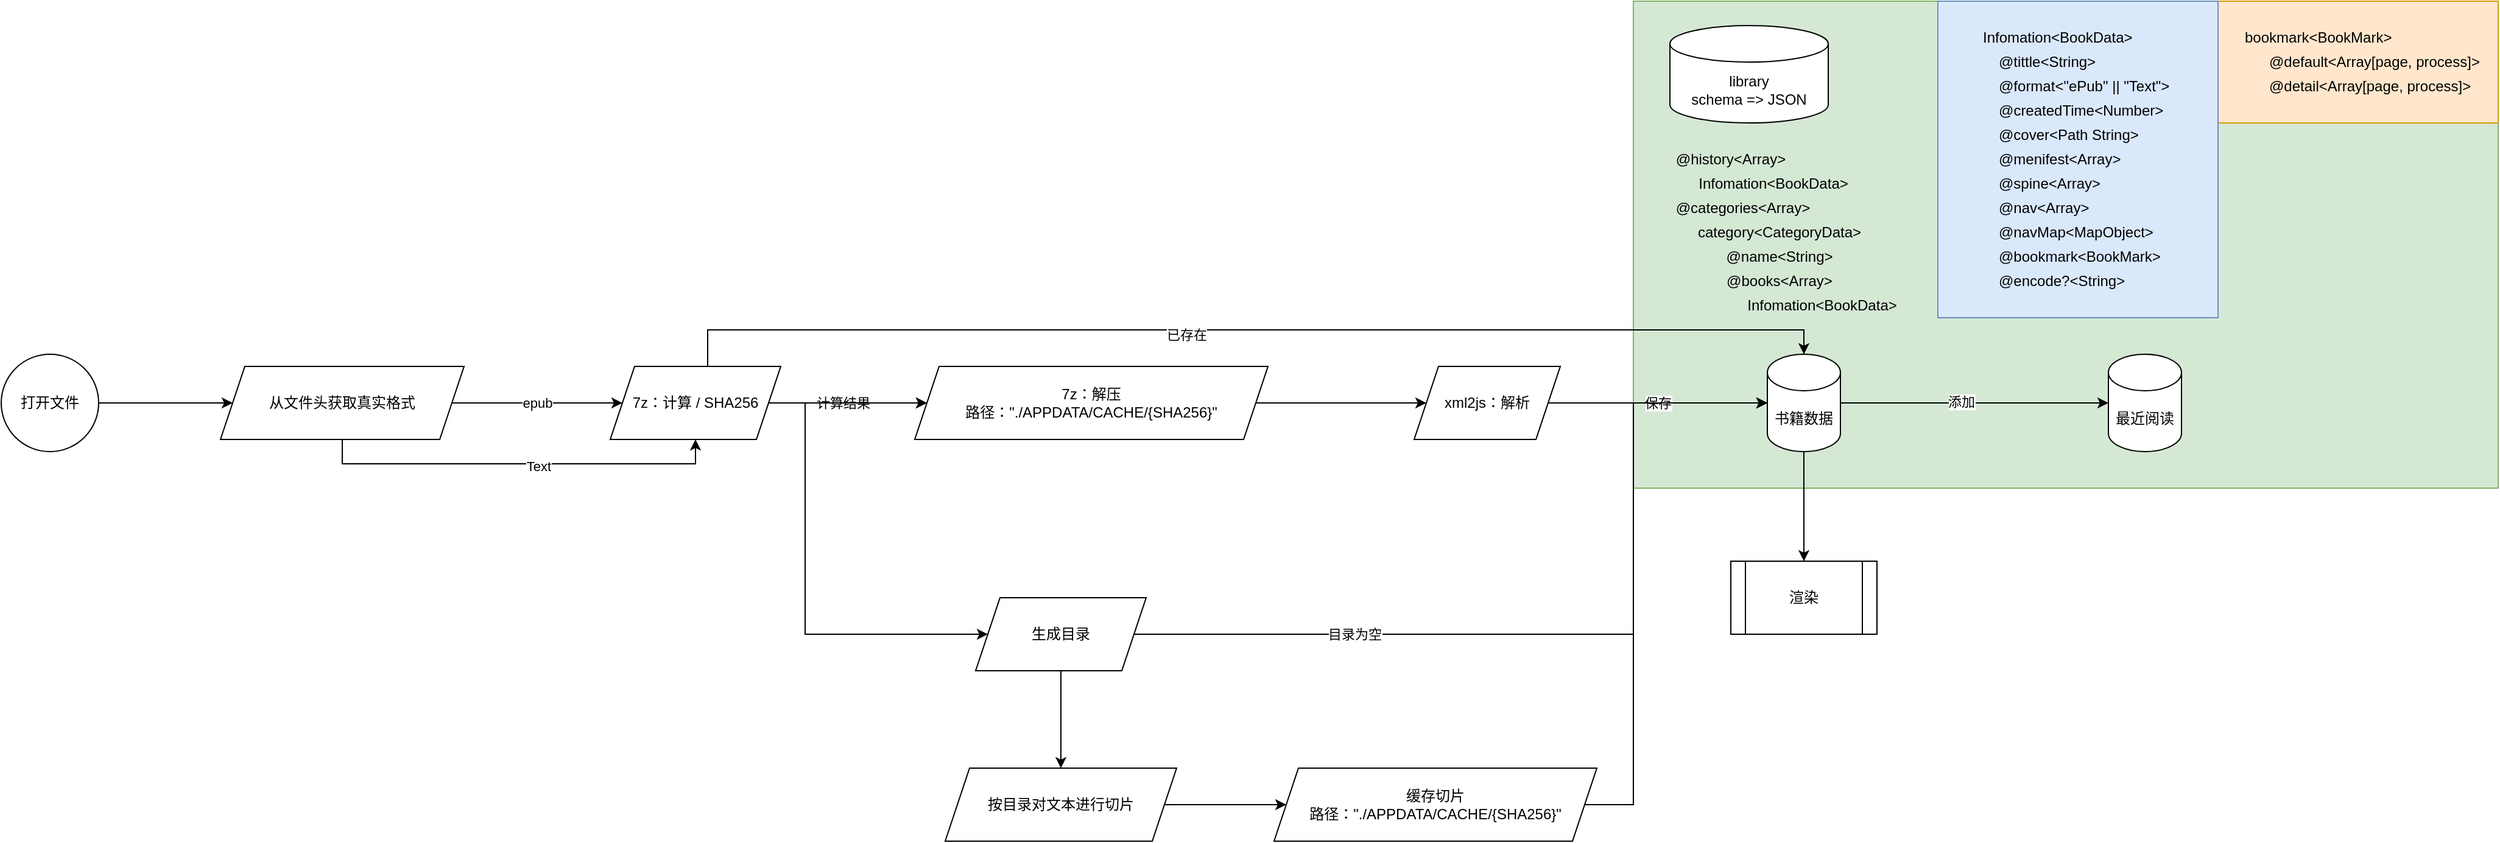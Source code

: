 <mxfile version="14.5.1" type="device"><diagram id="ysxK_jMySqTAsfzdBO85" name="Main"><mxGraphModel dx="1609" dy="553" grid="1" gridSize="10" guides="1" tooltips="1" connect="1" arrows="1" fold="1" page="1" pageScale="1" pageWidth="827" pageHeight="1169" math="0" shadow="0"><root><mxCell id="0"/><mxCell id="1" parent="0"/><mxCell id="eP8TpQ_HouzsNRrUKAaG-33" value="" style="rounded=0;whiteSpace=wrap;html=1;fillColor=#d5e8d4;strokeColor=#82b366;" vertex="1" parent="1"><mxGeometry x="1180" y="10" width="710" height="400" as="geometry"/></mxCell><mxCell id="eP8TpQ_HouzsNRrUKAaG-48" value="" style="rounded=0;whiteSpace=wrap;html=1;align=left;fillColor=#ffe6cc;strokeColor=#d79b00;" vertex="1" parent="1"><mxGeometry x="1660" y="10" width="230" height="100" as="geometry"/></mxCell><mxCell id="eP8TpQ_HouzsNRrUKAaG-42" value="" style="rounded=0;whiteSpace=wrap;html=1;align=left;fillColor=#dae8fc;strokeColor=#6c8ebf;" vertex="1" parent="1"><mxGeometry x="1430" y="10" width="230" height="260" as="geometry"/></mxCell><mxCell id="eP8TpQ_HouzsNRrUKAaG-2" style="edgeStyle=orthogonalEdgeStyle;rounded=0;orthogonalLoop=1;jettySize=auto;html=1;" edge="1" parent="1" source="kHPO8SvpmiolKtFZXKbB-1" target="eP8TpQ_HouzsNRrUKAaG-1"><mxGeometry relative="1" as="geometry"/></mxCell><mxCell id="kHPO8SvpmiolKtFZXKbB-1" value="打开文件" style="ellipse;whiteSpace=wrap;html=1;aspect=fixed;" parent="1" vertex="1"><mxGeometry x="-160" y="300" width="80" height="80" as="geometry"/></mxCell><mxCell id="kHPO8SvpmiolKtFZXKbB-5" value="" style="edgeStyle=orthogonalEdgeStyle;rounded=0;orthogonalLoop=1;jettySize=auto;html=1;" parent="1" source="kHPO8SvpmiolKtFZXKbB-2" target="kHPO8SvpmiolKtFZXKbB-4" edge="1"><mxGeometry relative="1" as="geometry"/></mxCell><mxCell id="kHPO8SvpmiolKtFZXKbB-6" value="计算结果" style="edgeLabel;html=1;align=center;verticalAlign=middle;resizable=0;points=[];" parent="kHPO8SvpmiolKtFZXKbB-5" vertex="1" connectable="0"><mxGeometry x="-0.283" y="-1" relative="1" as="geometry"><mxPoint x="14" y="-1" as="offset"/></mxGeometry></mxCell><mxCell id="eP8TpQ_HouzsNRrUKAaG-11" value="" style="edgeStyle=orthogonalEdgeStyle;rounded=0;orthogonalLoop=1;jettySize=auto;html=1;" edge="1" parent="1" source="kHPO8SvpmiolKtFZXKbB-2" target="kHPO8SvpmiolKtFZXKbB-4"><mxGeometry relative="1" as="geometry"/></mxCell><mxCell id="eP8TpQ_HouzsNRrUKAaG-13" value="" style="edgeStyle=orthogonalEdgeStyle;rounded=0;orthogonalLoop=1;jettySize=auto;html=1;" edge="1" parent="1" source="kHPO8SvpmiolKtFZXKbB-2" target="eP8TpQ_HouzsNRrUKAaG-12"><mxGeometry relative="1" as="geometry"><Array as="points"><mxPoint x="500" y="340"/></Array></mxGeometry></mxCell><mxCell id="eP8TpQ_HouzsNRrUKAaG-50" style="edgeStyle=orthogonalEdgeStyle;rounded=0;orthogonalLoop=1;jettySize=auto;html=1;entryX=0.5;entryY=0;entryDx=0;entryDy=0;entryPerimeter=0;" edge="1" parent="1" source="kHPO8SvpmiolKtFZXKbB-2" target="kHPO8SvpmiolKtFZXKbB-11"><mxGeometry relative="1" as="geometry"><Array as="points"><mxPoint x="420" y="280"/><mxPoint x="1320" y="280"/></Array></mxGeometry></mxCell><mxCell id="eP8TpQ_HouzsNRrUKAaG-51" value="已存在" style="edgeLabel;html=1;align=center;verticalAlign=middle;resizable=0;points=[];" vertex="1" connectable="0" parent="eP8TpQ_HouzsNRrUKAaG-50"><mxGeometry x="-0.111" y="-4" relative="1" as="geometry"><mxPoint as="offset"/></mxGeometry></mxCell><mxCell id="kHPO8SvpmiolKtFZXKbB-2" value="7z：计算 / SHA256" style="shape=parallelogram;perimeter=parallelogramPerimeter;whiteSpace=wrap;html=1;fixedSize=1;" parent="1" vertex="1"><mxGeometry x="340" y="310" width="140" height="60" as="geometry"/></mxCell><mxCell id="kHPO8SvpmiolKtFZXKbB-8" value="" style="edgeStyle=orthogonalEdgeStyle;rounded=0;orthogonalLoop=1;jettySize=auto;html=1;" parent="1" source="kHPO8SvpmiolKtFZXKbB-4" target="kHPO8SvpmiolKtFZXKbB-7" edge="1"><mxGeometry relative="1" as="geometry"/></mxCell><mxCell id="kHPO8SvpmiolKtFZXKbB-4" value="7z：解压&lt;br&gt;路径：&quot;./APPDATA/CACHE/{SHA256}&quot;" style="shape=parallelogram;perimeter=parallelogramPerimeter;whiteSpace=wrap;html=1;fixedSize=1;" parent="1" vertex="1"><mxGeometry x="590" y="310" width="290" height="60" as="geometry"/></mxCell><mxCell id="kHPO8SvpmiolKtFZXKbB-12" style="edgeStyle=orthogonalEdgeStyle;rounded=0;orthogonalLoop=1;jettySize=auto;html=1;entryX=0;entryY=0.5;entryDx=0;entryDy=0;entryPerimeter=0;" parent="1" source="kHPO8SvpmiolKtFZXKbB-7" target="kHPO8SvpmiolKtFZXKbB-11" edge="1"><mxGeometry relative="1" as="geometry"/></mxCell><mxCell id="eP8TpQ_HouzsNRrUKAaG-49" value="保存" style="edgeLabel;html=1;align=center;verticalAlign=middle;resizable=0;points=[];" vertex="1" connectable="0" parent="kHPO8SvpmiolKtFZXKbB-12"><mxGeometry x="-0.378" y="-2" relative="1" as="geometry"><mxPoint x="33.89" y="-2" as="offset"/></mxGeometry></mxCell><mxCell id="kHPO8SvpmiolKtFZXKbB-7" value="xml2js：解析" style="shape=parallelogram;perimeter=parallelogramPerimeter;whiteSpace=wrap;html=1;fixedSize=1;" parent="1" vertex="1"><mxGeometry x="1000" y="310" width="120" height="60" as="geometry"/></mxCell><mxCell id="kHPO8SvpmiolKtFZXKbB-15" value="" style="edgeStyle=orthogonalEdgeStyle;rounded=0;orthogonalLoop=1;jettySize=auto;html=1;" parent="1" source="kHPO8SvpmiolKtFZXKbB-11" target="kHPO8SvpmiolKtFZXKbB-14" edge="1"><mxGeometry relative="1" as="geometry"/></mxCell><mxCell id="kHPO8SvpmiolKtFZXKbB-17" value="" style="edgeStyle=orthogonalEdgeStyle;rounded=0;orthogonalLoop=1;jettySize=auto;html=1;" parent="1" source="kHPO8SvpmiolKtFZXKbB-11" target="kHPO8SvpmiolKtFZXKbB-16" edge="1"><mxGeometry relative="1" as="geometry"/></mxCell><mxCell id="kHPO8SvpmiolKtFZXKbB-18" value="添加" style="edgeLabel;html=1;align=center;verticalAlign=middle;resizable=0;points=[];" parent="kHPO8SvpmiolKtFZXKbB-17" vertex="1" connectable="0"><mxGeometry x="-0.104" y="1" relative="1" as="geometry"><mxPoint as="offset"/></mxGeometry></mxCell><mxCell id="kHPO8SvpmiolKtFZXKbB-11" value="书籍数据" style="shape=cylinder3;whiteSpace=wrap;html=1;boundedLbl=1;backgroundOutline=1;size=15;" parent="1" vertex="1"><mxGeometry x="1290" y="300" width="60" height="80" as="geometry"/></mxCell><mxCell id="kHPO8SvpmiolKtFZXKbB-14" value="渲染" style="shape=process;whiteSpace=wrap;html=1;backgroundOutline=1;" parent="1" vertex="1"><mxGeometry x="1260" y="470" width="120" height="60" as="geometry"/></mxCell><mxCell id="kHPO8SvpmiolKtFZXKbB-16" value="最近阅读" style="shape=cylinder3;whiteSpace=wrap;html=1;boundedLbl=1;backgroundOutline=1;size=15;" parent="1" vertex="1"><mxGeometry x="1570" y="300" width="60" height="80" as="geometry"/></mxCell><mxCell id="eP8TpQ_HouzsNRrUKAaG-3" style="edgeStyle=orthogonalEdgeStyle;rounded=0;orthogonalLoop=1;jettySize=auto;html=1;entryX=0;entryY=0.5;entryDx=0;entryDy=0;" edge="1" parent="1" source="eP8TpQ_HouzsNRrUKAaG-1" target="kHPO8SvpmiolKtFZXKbB-2"><mxGeometry relative="1" as="geometry"/></mxCell><mxCell id="eP8TpQ_HouzsNRrUKAaG-4" value="epub" style="edgeLabel;html=1;align=center;verticalAlign=middle;resizable=0;points=[];" vertex="1" connectable="0" parent="eP8TpQ_HouzsNRrUKAaG-3"><mxGeometry x="-0.29" y="4" relative="1" as="geometry"><mxPoint x="20" y="4" as="offset"/></mxGeometry></mxCell><mxCell id="eP8TpQ_HouzsNRrUKAaG-7" style="edgeStyle=orthogonalEdgeStyle;rounded=0;orthogonalLoop=1;jettySize=auto;html=1;entryX=0.5;entryY=1;entryDx=0;entryDy=0;" edge="1" parent="1" source="eP8TpQ_HouzsNRrUKAaG-1" target="kHPO8SvpmiolKtFZXKbB-2"><mxGeometry relative="1" as="geometry"><Array as="points"><mxPoint x="120" y="390"/><mxPoint x="410" y="390"/></Array></mxGeometry></mxCell><mxCell id="eP8TpQ_HouzsNRrUKAaG-8" value="Text" style="edgeLabel;html=1;align=center;verticalAlign=middle;resizable=0;points=[];" vertex="1" connectable="0" parent="eP8TpQ_HouzsNRrUKAaG-7"><mxGeometry x="0.097" y="-2" relative="1" as="geometry"><mxPoint as="offset"/></mxGeometry></mxCell><mxCell id="eP8TpQ_HouzsNRrUKAaG-1" value="从文件头获取真实格式" style="shape=parallelogram;perimeter=parallelogramPerimeter;whiteSpace=wrap;html=1;fixedSize=1;" vertex="1" parent="1"><mxGeometry x="20" y="310" width="200" height="60" as="geometry"/></mxCell><mxCell id="eP8TpQ_HouzsNRrUKAaG-15" value="" style="edgeStyle=orthogonalEdgeStyle;rounded=0;orthogonalLoop=1;jettySize=auto;html=1;entryX=0;entryY=0.5;entryDx=0;entryDy=0;entryPerimeter=0;" edge="1" parent="1" source="eP8TpQ_HouzsNRrUKAaG-12" target="kHPO8SvpmiolKtFZXKbB-11"><mxGeometry relative="1" as="geometry"><mxPoint x="870" y="530" as="targetPoint"/><Array as="points"><mxPoint x="1180" y="530"/><mxPoint x="1180" y="340"/></Array></mxGeometry></mxCell><mxCell id="eP8TpQ_HouzsNRrUKAaG-18" value="目录为空" style="edgeLabel;html=1;align=center;verticalAlign=middle;resizable=0;points=[];" vertex="1" connectable="0" parent="eP8TpQ_HouzsNRrUKAaG-15"><mxGeometry x="-0.18" y="1" relative="1" as="geometry"><mxPoint x="-110.57" y="0.94" as="offset"/></mxGeometry></mxCell><mxCell id="eP8TpQ_HouzsNRrUKAaG-17" value="" style="edgeStyle=orthogonalEdgeStyle;rounded=0;orthogonalLoop=1;jettySize=auto;html=1;" edge="1" parent="1" source="eP8TpQ_HouzsNRrUKAaG-12" target="eP8TpQ_HouzsNRrUKAaG-16"><mxGeometry relative="1" as="geometry"/></mxCell><mxCell id="eP8TpQ_HouzsNRrUKAaG-12" value="生成目录" style="shape=parallelogram;perimeter=parallelogramPerimeter;whiteSpace=wrap;html=1;fixedSize=1;" vertex="1" parent="1"><mxGeometry x="640" y="500" width="140" height="60" as="geometry"/></mxCell><mxCell id="eP8TpQ_HouzsNRrUKAaG-20" value="" style="edgeStyle=orthogonalEdgeStyle;rounded=0;orthogonalLoop=1;jettySize=auto;html=1;" edge="1" parent="1" source="eP8TpQ_HouzsNRrUKAaG-16" target="eP8TpQ_HouzsNRrUKAaG-19"><mxGeometry relative="1" as="geometry"/></mxCell><mxCell id="eP8TpQ_HouzsNRrUKAaG-16" value="按目录对文本进行切片" style="shape=parallelogram;perimeter=parallelogramPerimeter;whiteSpace=wrap;html=1;fixedSize=1;" vertex="1" parent="1"><mxGeometry x="615" y="640" width="190" height="60" as="geometry"/></mxCell><mxCell id="eP8TpQ_HouzsNRrUKAaG-21" style="edgeStyle=orthogonalEdgeStyle;rounded=0;orthogonalLoop=1;jettySize=auto;html=1;entryX=0;entryY=0.5;entryDx=0;entryDy=0;entryPerimeter=0;" edge="1" parent="1" source="eP8TpQ_HouzsNRrUKAaG-19" target="kHPO8SvpmiolKtFZXKbB-11"><mxGeometry relative="1" as="geometry"><Array as="points"><mxPoint x="1180" y="670"/><mxPoint x="1180" y="340"/></Array></mxGeometry></mxCell><mxCell id="eP8TpQ_HouzsNRrUKAaG-19" value="缓存切片&lt;br&gt;路径：&quot;./APPDATA/CACHE/{SHA256}&quot;" style="shape=parallelogram;perimeter=parallelogramPerimeter;whiteSpace=wrap;html=1;fixedSize=1;" vertex="1" parent="1"><mxGeometry x="885" y="640" width="265" height="60" as="geometry"/></mxCell><mxCell id="eP8TpQ_HouzsNRrUKAaG-22" value="library&lt;br&gt;schema =&amp;gt; JSON" style="shape=cylinder3;whiteSpace=wrap;html=1;boundedLbl=1;backgroundOutline=1;size=15;" vertex="1" parent="1"><mxGeometry x="1210" y="30" width="130" height="80" as="geometry"/></mxCell><mxCell id="eP8TpQ_HouzsNRrUKAaG-24" value="@history&amp;lt;Array&amp;gt;" style="text;html=1;strokeColor=none;fillColor=none;align=center;verticalAlign=middle;whiteSpace=wrap;rounded=0;" vertex="1" parent="1"><mxGeometry x="1210" y="130" width="100" height="20" as="geometry"/></mxCell><mxCell id="eP8TpQ_HouzsNRrUKAaG-25" value="Infomation&amp;lt;BookData&amp;gt;" style="text;html=1;strokeColor=none;fillColor=none;align=center;verticalAlign=middle;whiteSpace=wrap;rounded=0;" vertex="1" parent="1"><mxGeometry x="1230" y="150" width="130" height="20" as="geometry"/></mxCell><mxCell id="eP8TpQ_HouzsNRrUKAaG-26" value="@categories&amp;lt;Array&amp;gt;" style="text;html=1;strokeColor=none;fillColor=none;align=center;verticalAlign=middle;whiteSpace=wrap;rounded=0;" vertex="1" parent="1"><mxGeometry x="1210" y="170" width="120" height="20" as="geometry"/></mxCell><mxCell id="eP8TpQ_HouzsNRrUKAaG-28" value="category&amp;lt;CategoryData&amp;gt;" style="text;html=1;strokeColor=none;fillColor=none;align=center;verticalAlign=middle;whiteSpace=wrap;rounded=0;" vertex="1" parent="1"><mxGeometry x="1230" y="190" width="140" height="20" as="geometry"/></mxCell><mxCell id="eP8TpQ_HouzsNRrUKAaG-30" value="@name&amp;lt;String&amp;gt;" style="text;html=1;strokeColor=none;fillColor=none;align=center;verticalAlign=middle;whiteSpace=wrap;rounded=0;" vertex="1" parent="1"><mxGeometry x="1250" y="210" width="100" height="20" as="geometry"/></mxCell><mxCell id="eP8TpQ_HouzsNRrUKAaG-31" value="Infomation&amp;lt;BookData&amp;gt;" style="text;html=1;strokeColor=none;fillColor=none;align=center;verticalAlign=middle;whiteSpace=wrap;rounded=0;" vertex="1" parent="1"><mxGeometry x="1270" y="250" width="130" height="20" as="geometry"/></mxCell><mxCell id="eP8TpQ_HouzsNRrUKAaG-32" value="@books&amp;lt;Array&amp;gt;" style="text;html=1;strokeColor=none;fillColor=none;align=center;verticalAlign=middle;whiteSpace=wrap;rounded=0;" vertex="1" parent="1"><mxGeometry x="1250" y="230" width="100" height="20" as="geometry"/></mxCell><mxCell id="eP8TpQ_HouzsNRrUKAaG-34" value="Infomation&amp;lt;BookData&amp;gt;" style="text;html=1;strokeColor=none;fillColor=none;align=left;verticalAlign=middle;whiteSpace=wrap;rounded=0;" vertex="1" parent="1"><mxGeometry x="1465" y="30" width="130" height="20" as="geometry"/></mxCell><mxCell id="eP8TpQ_HouzsNRrUKAaG-35" value="@tittle&amp;lt;String&amp;gt;" style="text;html=1;strokeColor=none;fillColor=none;align=left;verticalAlign=middle;whiteSpace=wrap;rounded=0;" vertex="1" parent="1"><mxGeometry x="1478" y="50" width="80" height="20" as="geometry"/></mxCell><mxCell id="eP8TpQ_HouzsNRrUKAaG-36" value="@format&amp;lt;&quot;ePub&quot; || &quot;Text&quot;&amp;gt;" style="text;html=1;strokeColor=none;fillColor=none;align=left;verticalAlign=middle;whiteSpace=wrap;rounded=0;" vertex="1" parent="1"><mxGeometry x="1478" y="70" width="150" height="20" as="geometry"/></mxCell><mxCell id="eP8TpQ_HouzsNRrUKAaG-37" value="@&lt;span class=&quot;RichText ztext&quot; itemprop=&quot;text&quot;&gt;createdTime&lt;/span&gt;&amp;lt;Number&amp;gt;" style="text;html=1;strokeColor=none;fillColor=none;align=left;verticalAlign=middle;whiteSpace=wrap;rounded=0;" vertex="1" parent="1"><mxGeometry x="1478" y="90" width="138" height="20" as="geometry"/></mxCell><mxCell id="eP8TpQ_HouzsNRrUKAaG-38" value="@cover&amp;lt;Path String&amp;gt;" style="text;html=1;strokeColor=none;fillColor=none;align=left;verticalAlign=middle;whiteSpace=wrap;rounded=0;" vertex="1" parent="1"><mxGeometry x="1478" y="110" width="125" height="20" as="geometry"/></mxCell><mxCell id="eP8TpQ_HouzsNRrUKAaG-39" value="@menifest&amp;lt;Array&amp;gt;" style="text;html=1;strokeColor=none;fillColor=none;align=left;verticalAlign=middle;whiteSpace=wrap;rounded=0;" vertex="1" parent="1"><mxGeometry x="1478" y="130" width="108" height="20" as="geometry"/></mxCell><mxCell id="eP8TpQ_HouzsNRrUKAaG-40" value="@spine&amp;lt;Array&amp;gt;" style="text;html=1;strokeColor=none;fillColor=none;align=left;verticalAlign=middle;whiteSpace=wrap;rounded=0;" vertex="1" parent="1"><mxGeometry x="1478" y="150" width="88" height="20" as="geometry"/></mxCell><mxCell id="eP8TpQ_HouzsNRrUKAaG-41" value="@nav&amp;lt;Array&amp;gt;" style="text;html=1;strokeColor=none;fillColor=none;align=left;verticalAlign=middle;whiteSpace=wrap;rounded=0;" vertex="1" parent="1"><mxGeometry x="1478" y="170" width="88" height="20" as="geometry"/></mxCell><mxCell id="eP8TpQ_HouzsNRrUKAaG-43" value="@bookmark&amp;lt;BookMark&amp;gt;" style="text;html=1;strokeColor=none;fillColor=none;align=left;verticalAlign=middle;whiteSpace=wrap;rounded=0;" vertex="1" parent="1"><mxGeometry x="1478" y="210" width="132" height="20" as="geometry"/></mxCell><mxCell id="eP8TpQ_HouzsNRrUKAaG-45" value="bookmark&amp;lt;BookMark&amp;gt;" style="text;html=1;strokeColor=none;fillColor=none;align=left;verticalAlign=middle;whiteSpace=wrap;rounded=0;" vertex="1" parent="1"><mxGeometry x="1680" y="30" width="132" height="20" as="geometry"/></mxCell><mxCell id="eP8TpQ_HouzsNRrUKAaG-46" value="@default&amp;lt;Array[page, process]&amp;gt;" style="text;html=1;strokeColor=none;fillColor=none;align=left;verticalAlign=middle;whiteSpace=wrap;rounded=0;" vertex="1" parent="1"><mxGeometry x="1700" y="50" width="180" height="20" as="geometry"/></mxCell><mxCell id="eP8TpQ_HouzsNRrUKAaG-47" value="@detail&amp;lt;Array[page, process]&amp;gt;" style="text;html=1;strokeColor=none;fillColor=none;align=left;verticalAlign=middle;whiteSpace=wrap;rounded=0;" vertex="1" parent="1"><mxGeometry x="1700" y="70" width="180" height="20" as="geometry"/></mxCell><mxCell id="eP8TpQ_HouzsNRrUKAaG-52" value="@navMap&amp;lt;MapObject&amp;gt;" style="text;html=1;strokeColor=none;fillColor=none;align=left;verticalAlign=middle;whiteSpace=wrap;rounded=0;" vertex="1" parent="1"><mxGeometry x="1478" y="190" width="132" height="20" as="geometry"/></mxCell><mxCell id="eP8TpQ_HouzsNRrUKAaG-53" value="@encode?&amp;lt;String&amp;gt;" style="text;html=1;strokeColor=none;fillColor=none;align=left;verticalAlign=middle;whiteSpace=wrap;rounded=0;" vertex="1" parent="1"><mxGeometry x="1478" y="230" width="132" height="20" as="geometry"/></mxCell></root></mxGraphModel></diagram></mxfile>